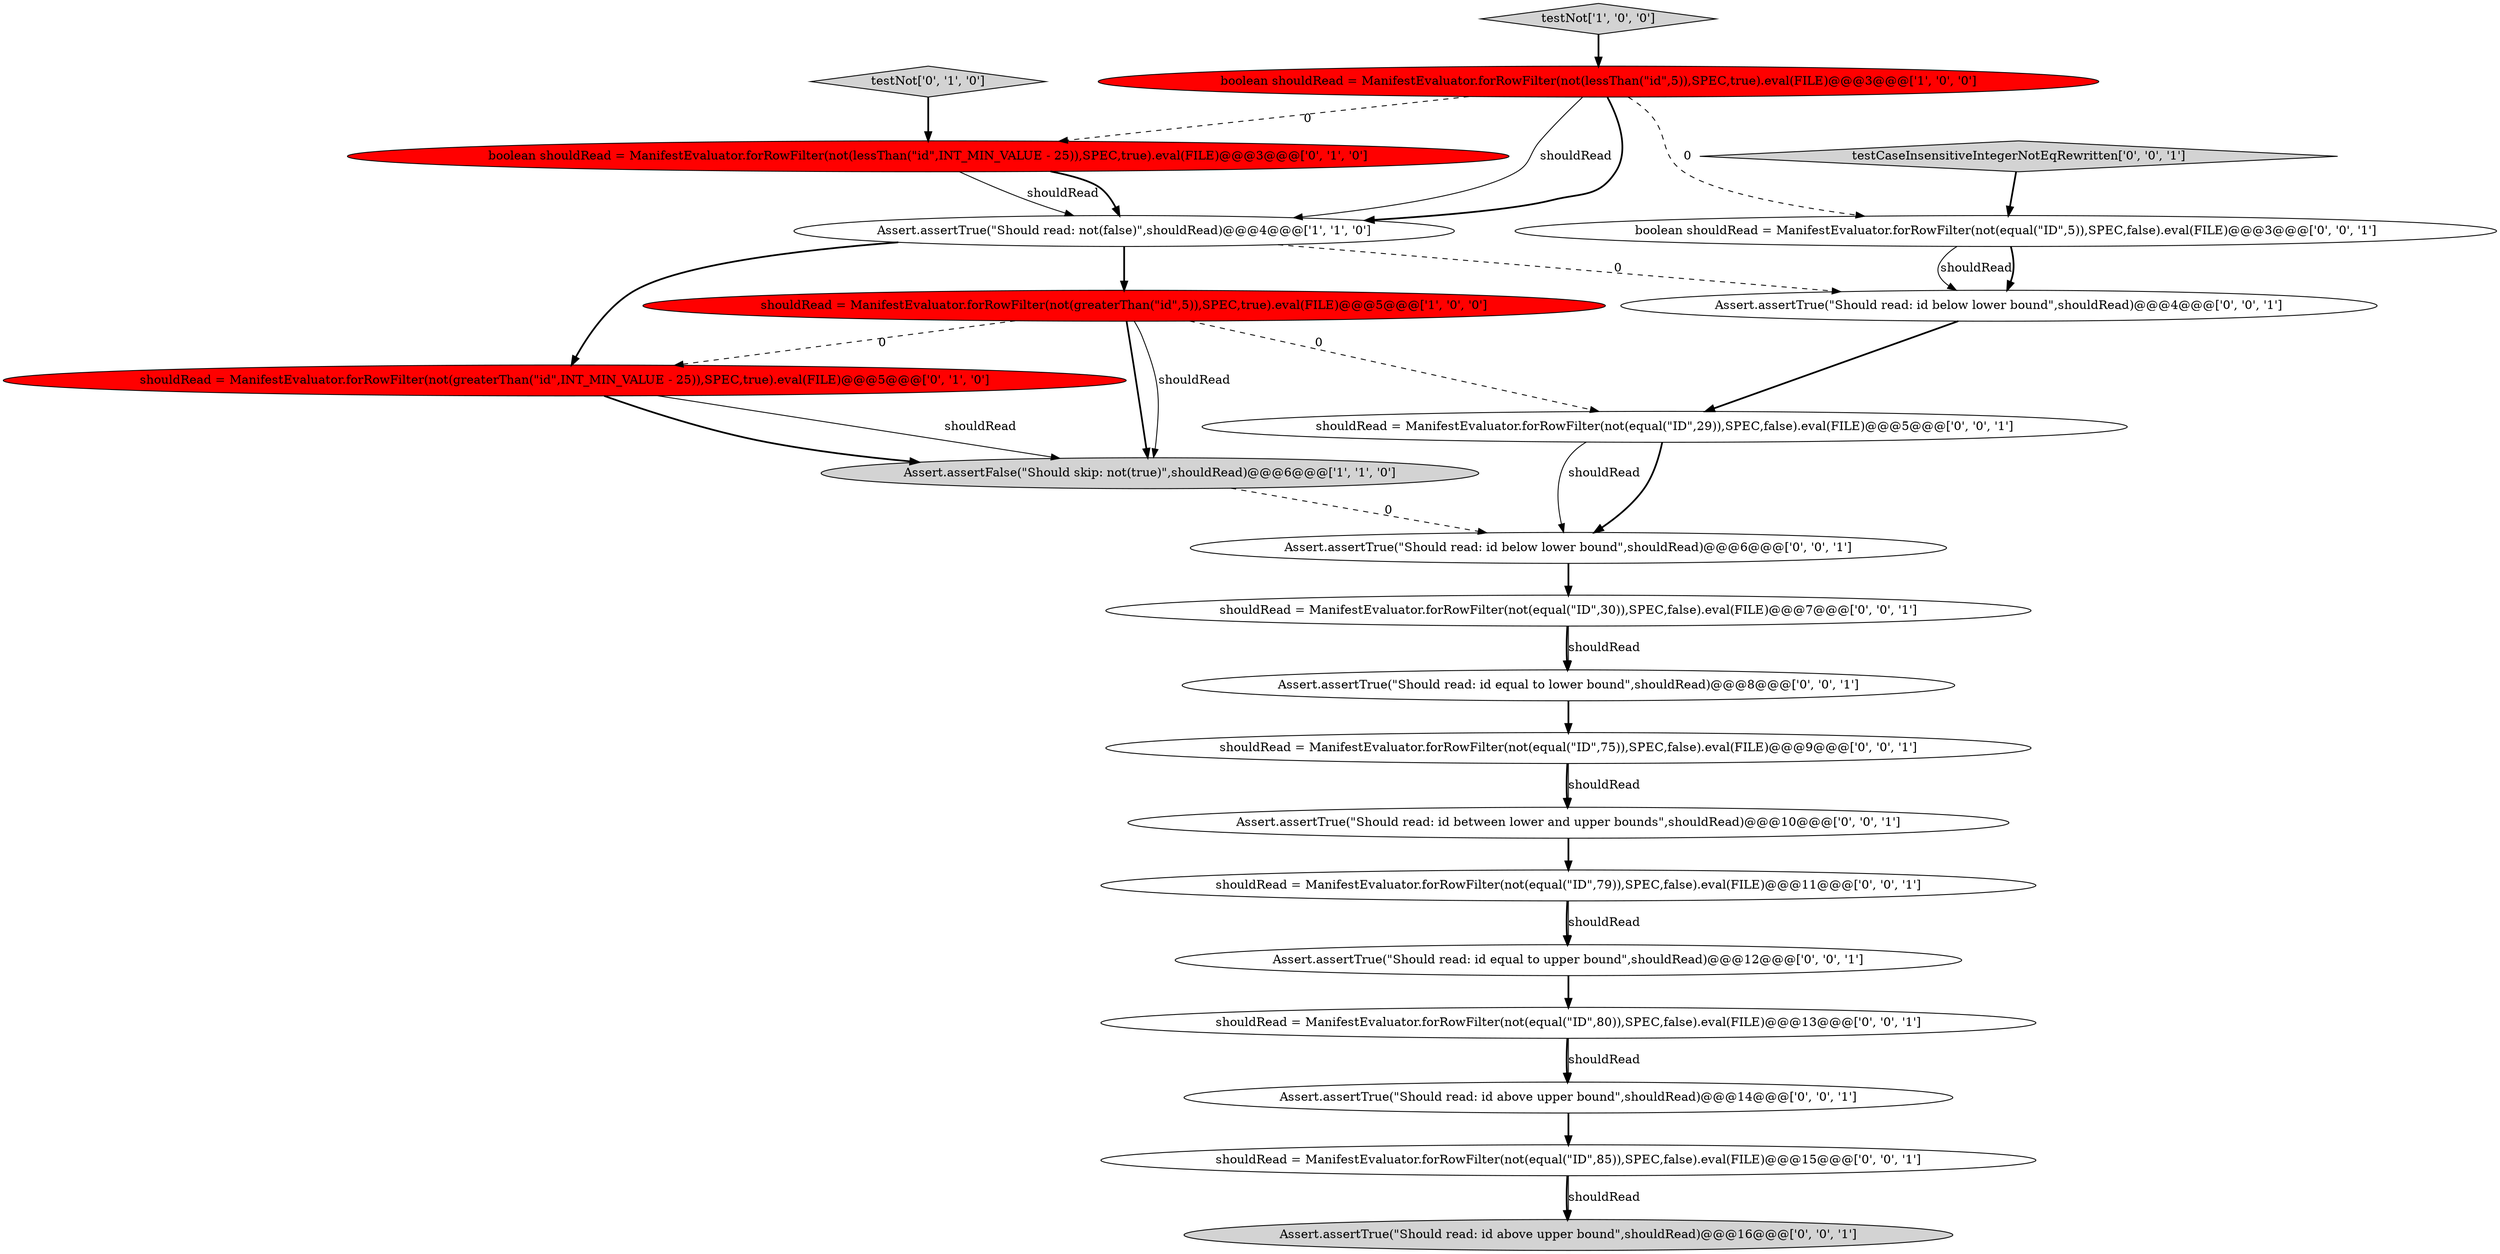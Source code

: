 digraph {
2 [style = filled, label = "Assert.assertFalse(\"Should skip: not(true)\",shouldRead)@@@6@@@['1', '1', '0']", fillcolor = lightgray, shape = ellipse image = "AAA0AAABBB1BBB"];
7 [style = filled, label = "testNot['0', '1', '0']", fillcolor = lightgray, shape = diamond image = "AAA0AAABBB2BBB"];
21 [style = filled, label = "shouldRead = ManifestEvaluator.forRowFilter(not(equal(\"ID\",85)),SPEC,false).eval(FILE)@@@15@@@['0', '0', '1']", fillcolor = white, shape = ellipse image = "AAA0AAABBB3BBB"];
9 [style = filled, label = "Assert.assertTrue(\"Should read: id above upper bound\",shouldRead)@@@16@@@['0', '0', '1']", fillcolor = lightgray, shape = ellipse image = "AAA0AAABBB3BBB"];
16 [style = filled, label = "Assert.assertTrue(\"Should read: id between lower and upper bounds\",shouldRead)@@@10@@@['0', '0', '1']", fillcolor = white, shape = ellipse image = "AAA0AAABBB3BBB"];
11 [style = filled, label = "shouldRead = ManifestEvaluator.forRowFilter(not(equal(\"ID\",29)),SPEC,false).eval(FILE)@@@5@@@['0', '0', '1']", fillcolor = white, shape = ellipse image = "AAA0AAABBB3BBB"];
8 [style = filled, label = "Assert.assertTrue(\"Should read: id above upper bound\",shouldRead)@@@14@@@['0', '0', '1']", fillcolor = white, shape = ellipse image = "AAA0AAABBB3BBB"];
6 [style = filled, label = "shouldRead = ManifestEvaluator.forRowFilter(not(greaterThan(\"id\",INT_MIN_VALUE - 25)),SPEC,true).eval(FILE)@@@5@@@['0', '1', '0']", fillcolor = red, shape = ellipse image = "AAA1AAABBB2BBB"];
0 [style = filled, label = "boolean shouldRead = ManifestEvaluator.forRowFilter(not(lessThan(\"id\",5)),SPEC,true).eval(FILE)@@@3@@@['1', '0', '0']", fillcolor = red, shape = ellipse image = "AAA1AAABBB1BBB"];
13 [style = filled, label = "Assert.assertTrue(\"Should read: id equal to upper bound\",shouldRead)@@@12@@@['0', '0', '1']", fillcolor = white, shape = ellipse image = "AAA0AAABBB3BBB"];
12 [style = filled, label = "shouldRead = ManifestEvaluator.forRowFilter(not(equal(\"ID\",75)),SPEC,false).eval(FILE)@@@9@@@['0', '0', '1']", fillcolor = white, shape = ellipse image = "AAA0AAABBB3BBB"];
3 [style = filled, label = "testNot['1', '0', '0']", fillcolor = lightgray, shape = diamond image = "AAA0AAABBB1BBB"];
4 [style = filled, label = "shouldRead = ManifestEvaluator.forRowFilter(not(greaterThan(\"id\",5)),SPEC,true).eval(FILE)@@@5@@@['1', '0', '0']", fillcolor = red, shape = ellipse image = "AAA1AAABBB1BBB"];
14 [style = filled, label = "boolean shouldRead = ManifestEvaluator.forRowFilter(not(equal(\"ID\",5)),SPEC,false).eval(FILE)@@@3@@@['0', '0', '1']", fillcolor = white, shape = ellipse image = "AAA0AAABBB3BBB"];
1 [style = filled, label = "Assert.assertTrue(\"Should read: not(false)\",shouldRead)@@@4@@@['1', '1', '0']", fillcolor = white, shape = ellipse image = "AAA0AAABBB1BBB"];
18 [style = filled, label = "Assert.assertTrue(\"Should read: id below lower bound\",shouldRead)@@@4@@@['0', '0', '1']", fillcolor = white, shape = ellipse image = "AAA0AAABBB3BBB"];
19 [style = filled, label = "Assert.assertTrue(\"Should read: id below lower bound\",shouldRead)@@@6@@@['0', '0', '1']", fillcolor = white, shape = ellipse image = "AAA0AAABBB3BBB"];
17 [style = filled, label = "testCaseInsensitiveIntegerNotEqRewritten['0', '0', '1']", fillcolor = lightgray, shape = diamond image = "AAA0AAABBB3BBB"];
5 [style = filled, label = "boolean shouldRead = ManifestEvaluator.forRowFilter(not(lessThan(\"id\",INT_MIN_VALUE - 25)),SPEC,true).eval(FILE)@@@3@@@['0', '1', '0']", fillcolor = red, shape = ellipse image = "AAA1AAABBB2BBB"];
20 [style = filled, label = "shouldRead = ManifestEvaluator.forRowFilter(not(equal(\"ID\",80)),SPEC,false).eval(FILE)@@@13@@@['0', '0', '1']", fillcolor = white, shape = ellipse image = "AAA0AAABBB3BBB"];
22 [style = filled, label = "Assert.assertTrue(\"Should read: id equal to lower bound\",shouldRead)@@@8@@@['0', '0', '1']", fillcolor = white, shape = ellipse image = "AAA0AAABBB3BBB"];
10 [style = filled, label = "shouldRead = ManifestEvaluator.forRowFilter(not(equal(\"ID\",30)),SPEC,false).eval(FILE)@@@7@@@['0', '0', '1']", fillcolor = white, shape = ellipse image = "AAA0AAABBB3BBB"];
15 [style = filled, label = "shouldRead = ManifestEvaluator.forRowFilter(not(equal(\"ID\",79)),SPEC,false).eval(FILE)@@@11@@@['0', '0', '1']", fillcolor = white, shape = ellipse image = "AAA0AAABBB3BBB"];
10->22 [style = bold, label=""];
16->15 [style = bold, label=""];
6->2 [style = solid, label="shouldRead"];
14->18 [style = solid, label="shouldRead"];
1->4 [style = bold, label=""];
15->13 [style = bold, label=""];
2->19 [style = dashed, label="0"];
0->5 [style = dashed, label="0"];
18->11 [style = bold, label=""];
19->10 [style = bold, label=""];
1->18 [style = dashed, label="0"];
12->16 [style = bold, label=""];
4->2 [style = bold, label=""];
11->19 [style = bold, label=""];
4->6 [style = dashed, label="0"];
11->19 [style = solid, label="shouldRead"];
10->22 [style = solid, label="shouldRead"];
3->0 [style = bold, label=""];
5->1 [style = solid, label="shouldRead"];
6->2 [style = bold, label=""];
0->14 [style = dashed, label="0"];
12->16 [style = solid, label="shouldRead"];
5->1 [style = bold, label=""];
7->5 [style = bold, label=""];
20->8 [style = bold, label=""];
1->6 [style = bold, label=""];
21->9 [style = bold, label=""];
17->14 [style = bold, label=""];
0->1 [style = bold, label=""];
22->12 [style = bold, label=""];
0->1 [style = solid, label="shouldRead"];
8->21 [style = bold, label=""];
15->13 [style = solid, label="shouldRead"];
14->18 [style = bold, label=""];
4->11 [style = dashed, label="0"];
20->8 [style = solid, label="shouldRead"];
21->9 [style = solid, label="shouldRead"];
4->2 [style = solid, label="shouldRead"];
13->20 [style = bold, label=""];
}
